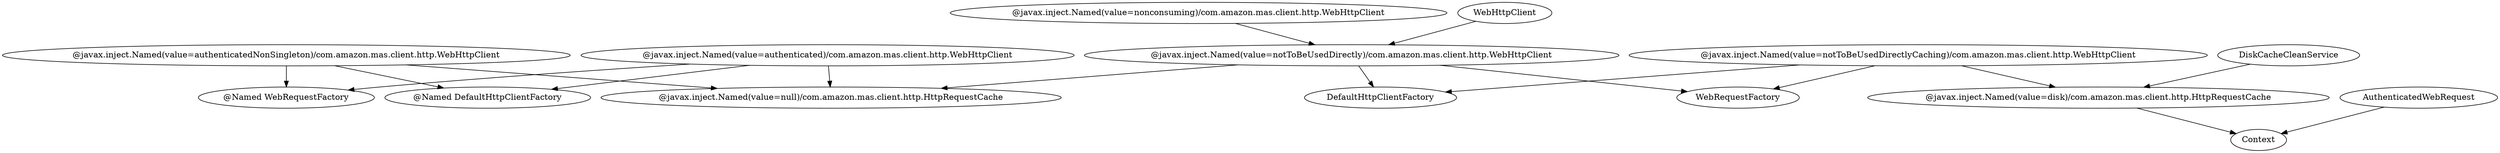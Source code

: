 digraph G1 {
  concentrate = true;
  n2 [label="@javax.inject.Named(value=authenticated)/com.amazon.mas.client.http.WebHttpClient"];
  n3 [label="@Named DefaultHttpClientFactory"];
  n2 -> n3;
  n4 [label="@Named WebRequestFactory"];
  n2 -> n4;
  n5 [label="@javax.inject.Named(value=null)/com.amazon.mas.client.http.HttpRequestCache"];
  n2 -> n5;
  n6 [label="@javax.inject.Named(value=authenticatedNonSingleton)/com.amazon.mas.client.http.WebHttpClient"];
  n6 -> n3;
  n6 -> n4;
  n6 -> n5;
  n7 [label="@javax.inject.Named(value=disk)/com.amazon.mas.client.http.HttpRequestCache"];
  n7 -> Context;
  n8 [label="@javax.inject.Named(value=nonconsuming)/com.amazon.mas.client.http.WebHttpClient"];
  n9 [label="@javax.inject.Named(value=notToBeUsedDirectly)/com.amazon.mas.client.http.WebHttpClient"];
  n8 -> n9;
  n9 -> n5;
  n9 -> DefaultHttpClientFactory;
  n9 -> WebRequestFactory;
  n10 [label="@javax.inject.Named(value=notToBeUsedDirectlyCaching)/com.amazon.mas.client.http.WebHttpClient"];
  n10 -> n7;
  n10 -> DefaultHttpClientFactory;
  n10 -> WebRequestFactory;
  AuthenticatedWebRequest -> Context;
  DiskCacheCleanService -> n7;
  WebHttpClient -> n9;
}
